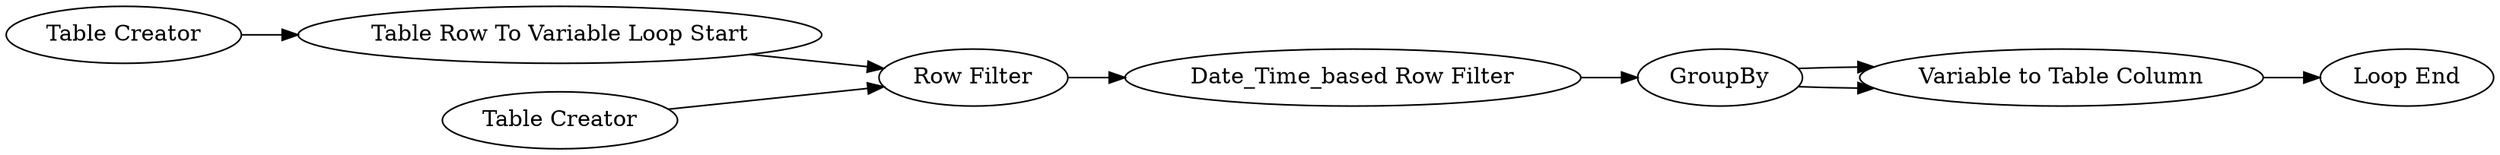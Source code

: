 digraph {
	1 [label="Table Creator"]
	2 [label="Table Creator"]
	4 [label="Row Filter"]
	5 [label="Table Row To Variable Loop Start"]
	7 [label="Date_Time_based Row Filter"]
	12 [label="Variable to Table Column"]
	13 [label="Loop End"]
	14 [label=GroupBy]
	1 -> 5
	2 -> 4
	4 -> 7
	5 -> 4
	7 -> 14
	12 -> 13
	14 -> 12
	14 -> 12
	rankdir=LR
}
